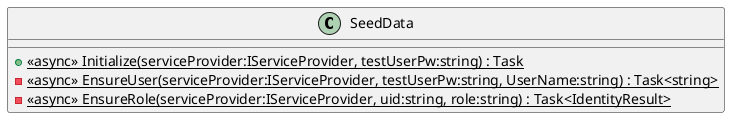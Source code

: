 @startuml
class SeedData {
    + {static} <<async>> Initialize(serviceProvider:IServiceProvider, testUserPw:string) : Task
    - {static} <<async>> EnsureUser(serviceProvider:IServiceProvider, testUserPw:string, UserName:string) : Task<string>
    - {static} <<async>> EnsureRole(serviceProvider:IServiceProvider, uid:string, role:string) : Task<IdentityResult>
}
@enduml
